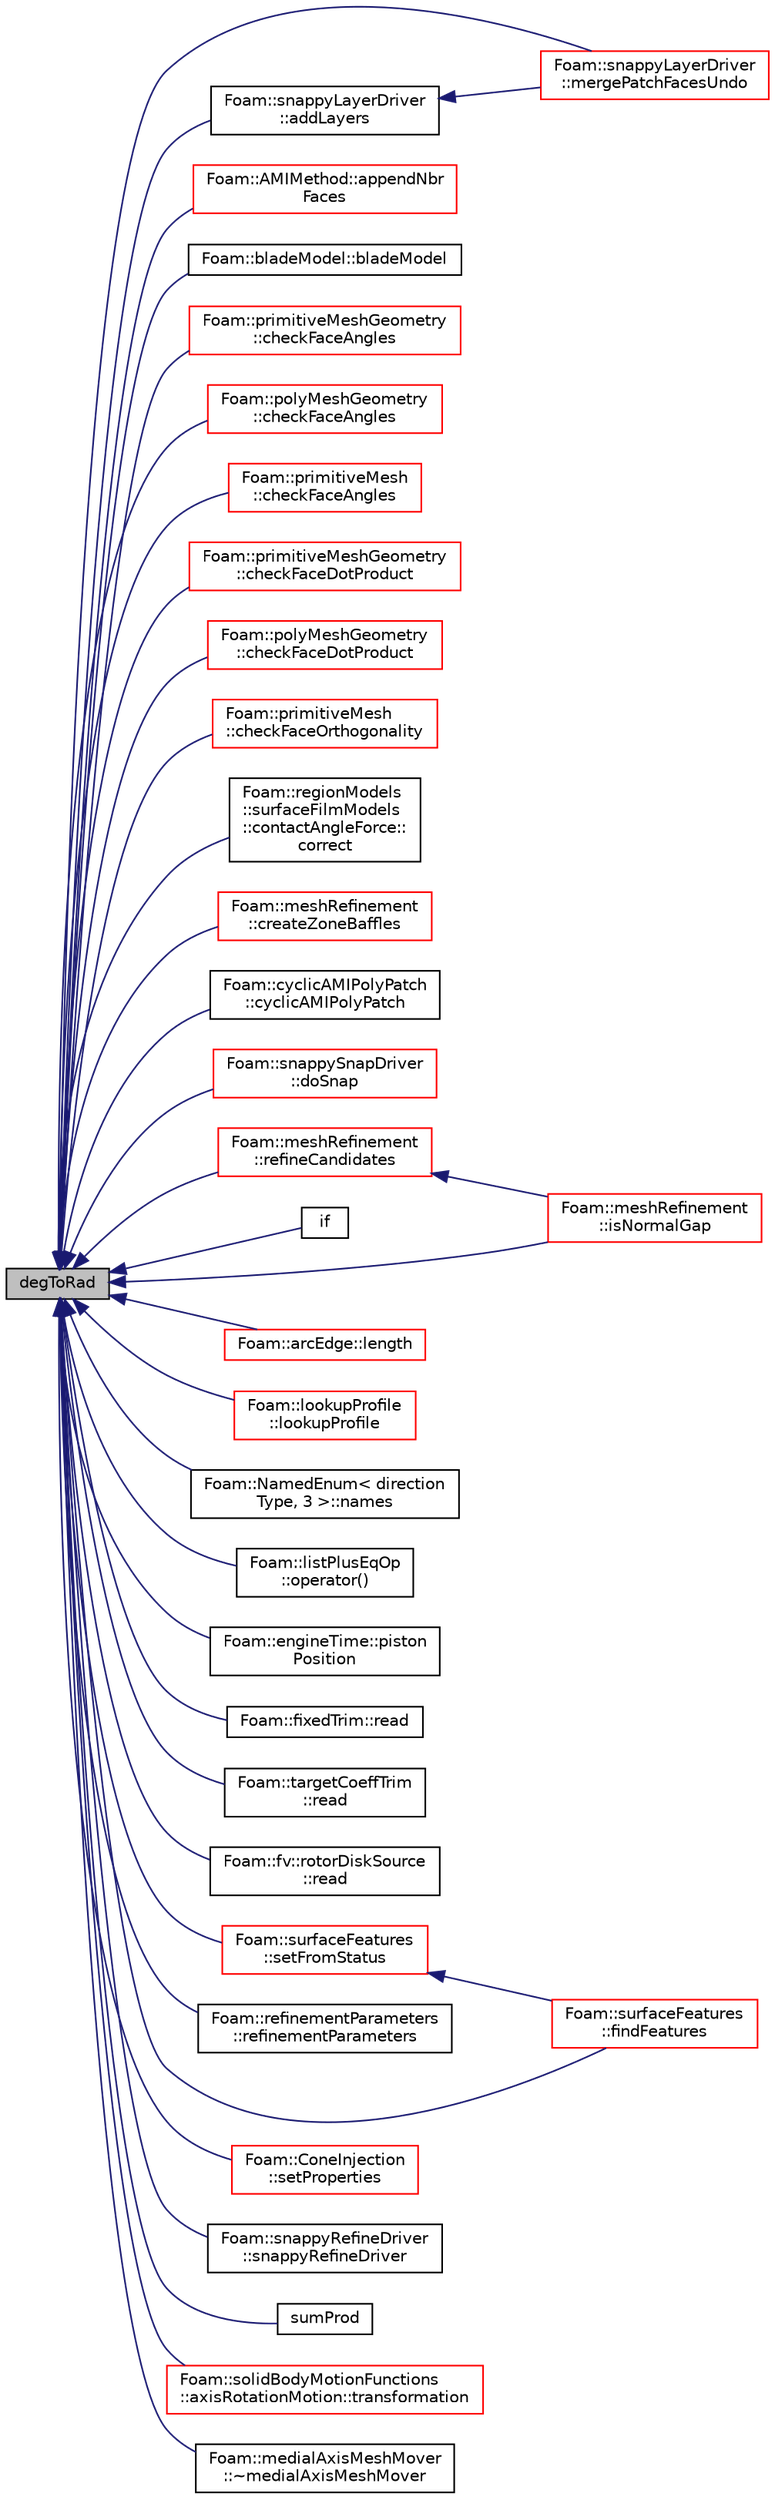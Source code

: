digraph "degToRad"
{
  bgcolor="transparent";
  edge [fontname="Helvetica",fontsize="10",labelfontname="Helvetica",labelfontsize="10"];
  node [fontname="Helvetica",fontsize="10",shape=record];
  rankdir="LR";
  Node99149 [label="degToRad",height=0.2,width=0.4,color="black", fillcolor="grey75", style="filled", fontcolor="black"];
  Node99149 -> Node99150 [dir="back",color="midnightblue",fontsize="10",style="solid",fontname="Helvetica"];
  Node99150 [label="Foam::snappyLayerDriver\l::addLayers",height=0.2,width=0.4,color="black",URL="$a25909.html#a2654851d1ffedc26e8ff1424f7097ba6",tooltip="Add cell layers. "];
  Node99150 -> Node99151 [dir="back",color="midnightblue",fontsize="10",style="solid",fontname="Helvetica"];
  Node99151 [label="Foam::snappyLayerDriver\l::mergePatchFacesUndo",height=0.2,width=0.4,color="red",URL="$a25909.html#a84ecedbf634ce64d783a6ebf25a2efec",tooltip="Merge patch faces on same cell. "];
  Node99149 -> Node99153 [dir="back",color="midnightblue",fontsize="10",style="solid",fontname="Helvetica"];
  Node99153 [label="Foam::AMIMethod::appendNbr\lFaces",height=0.2,width=0.4,color="red",URL="$a26001.html#a37b2024c8a78995365e7874c331fa993",tooltip="Add faces neighbouring facei to the ID list. "];
  Node99149 -> Node99156 [dir="back",color="midnightblue",fontsize="10",style="solid",fontname="Helvetica"];
  Node99156 [label="Foam::bladeModel::bladeModel",height=0.2,width=0.4,color="black",URL="$a24609.html#ad76aaa89a464944047ede7ef53c29579",tooltip="Constructor. "];
  Node99149 -> Node99157 [dir="back",color="midnightblue",fontsize="10",style="solid",fontname="Helvetica"];
  Node99157 [label="Foam::primitiveMeshGeometry\l::checkFaceAngles",height=0.2,width=0.4,color="red",URL="$a26277.html#a1e53fa2de621f051c1777b67d71e354c"];
  Node99149 -> Node99167 [dir="back",color="midnightblue",fontsize="10",style="solid",fontname="Helvetica"];
  Node99167 [label="Foam::polyMeshGeometry\l::checkFaceAngles",height=0.2,width=0.4,color="red",URL="$a22309.html#a54a9bc2a85ca197cef7b133c51ec94b4",tooltip="See primitiveMesh. "];
  Node99149 -> Node99193 [dir="back",color="midnightblue",fontsize="10",style="solid",fontname="Helvetica"];
  Node99193 [label="Foam::primitiveMesh\l::checkFaceAngles",height=0.2,width=0.4,color="red",URL="$a28685.html#a7c84c2f5ca3ec2f1703f5b19adec5096",tooltip="Check face angles. "];
  Node99149 -> Node99161 [dir="back",color="midnightblue",fontsize="10",style="solid",fontname="Helvetica"];
  Node99161 [label="Foam::primitiveMeshGeometry\l::checkFaceDotProduct",height=0.2,width=0.4,color="red",URL="$a26277.html#abe689b0ea95babc2086677dec53f57f2"];
  Node99149 -> Node99174 [dir="back",color="midnightblue",fontsize="10",style="solid",fontname="Helvetica"];
  Node99174 [label="Foam::polyMeshGeometry\l::checkFaceDotProduct",height=0.2,width=0.4,color="red",URL="$a22309.html#a5014e575335db939bc66eb2fe32ac48f",tooltip="See primitiveMesh. "];
  Node99149 -> Node99243 [dir="back",color="midnightblue",fontsize="10",style="solid",fontname="Helvetica"];
  Node99243 [label="Foam::primitiveMesh\l::checkFaceOrthogonality",height=0.2,width=0.4,color="red",URL="$a28685.html#a0178c6dd85f4f59b812cb200aec5c065",tooltip="Check for non-orthogonality. "];
  Node99149 -> Node99259 [dir="back",color="midnightblue",fontsize="10",style="solid",fontname="Helvetica"];
  Node99259 [label="Foam::regionModels\l::surfaceFilmModels\l::contactAngleForce::\lcorrect",height=0.2,width=0.4,color="black",URL="$a30153.html#ae8286cb1594f9b26a1c5291173459307",tooltip="Correct. "];
  Node99149 -> Node99205 [dir="back",color="midnightblue",fontsize="10",style="solid",fontname="Helvetica"];
  Node99205 [label="Foam::meshRefinement\l::createZoneBaffles",height=0.2,width=0.4,color="red",URL="$a25857.html#a79af0bcc267d8fda8b3f4e683cac915b",tooltip="Create baffles for faces straddling zoned surfaces. Return. "];
  Node99149 -> Node99260 [dir="back",color="midnightblue",fontsize="10",style="solid",fontname="Helvetica"];
  Node99260 [label="Foam::cyclicAMIPolyPatch\l::cyclicAMIPolyPatch",height=0.2,width=0.4,color="black",URL="$a26077.html#aea789b13addb63ac3e355b5796829da8",tooltip="Construct from dictionary. "];
  Node99149 -> Node99261 [dir="back",color="midnightblue",fontsize="10",style="solid",fontname="Helvetica"];
  Node99261 [label="Foam::snappySnapDriver\l::doSnap",height=0.2,width=0.4,color="red",URL="$a25921.html#adf0870a8be4483ecdb73b26b20d027ee"];
  Node99149 -> Node99273 [dir="back",color="midnightblue",fontsize="10",style="solid",fontname="Helvetica"];
  Node99273 [label="Foam::surfaceFeatures\l::findFeatures",height=0.2,width=0.4,color="red",URL="$a26645.html#a104ad1549afa89b0b6ae590fda99816a",tooltip="Find feature edges using provided included angle. "];
  Node99149 -> Node99278 [dir="back",color="midnightblue",fontsize="10",style="solid",fontname="Helvetica"];
  Node99278 [label="if",height=0.2,width=0.4,color="black",URL="$a18335.html#ad0f5714c80a40fa804039f31f12ea6ad"];
  Node99149 -> Node99279 [dir="back",color="midnightblue",fontsize="10",style="solid",fontname="Helvetica"];
  Node99279 [label="Foam::meshRefinement\l::isNormalGap",height=0.2,width=0.4,color="red",URL="$a25857.html#af365c9ae7eac2dfa4704132b0468a65b",tooltip="Is local topology a small gap normal to the test vector. "];
  Node99149 -> Node99281 [dir="back",color="midnightblue",fontsize="10",style="solid",fontname="Helvetica"];
  Node99281 [label="Foam::arcEdge::length",height=0.2,width=0.4,color="red",URL="$a25753.html#a08c669bec49d28e13e0c1b6fb7f0ba90",tooltip="Return the length of the curve. "];
  Node99149 -> Node99283 [dir="back",color="midnightblue",fontsize="10",style="solid",fontname="Helvetica"];
  Node99283 [label="Foam::lookupProfile\l::lookupProfile",height=0.2,width=0.4,color="red",URL="$a24613.html#a6f7921c2a8451fb5d1588727f0cf8551",tooltip="Constructor. "];
  Node99149 -> Node99151 [dir="back",color="midnightblue",fontsize="10",style="solid",fontname="Helvetica"];
  Node99149 -> Node99285 [dir="back",color="midnightblue",fontsize="10",style="solid",fontname="Helvetica"];
  Node99285 [label="Foam::NamedEnum\< direction\lType, 3 \>::names",height=0.2,width=0.4,color="black",URL="$a27113.html#a7350da3a0edd92cd11e6c479c9967dc8"];
  Node99149 -> Node99286 [dir="back",color="midnightblue",fontsize="10",style="solid",fontname="Helvetica"];
  Node99286 [label="Foam::listPlusEqOp\l::operator()",height=0.2,width=0.4,color="black",URL="$a25925.html#a2bca5855a51bffee2f0fe2aacc4aba10"];
  Node99149 -> Node99287 [dir="back",color="midnightblue",fontsize="10",style="solid",fontname="Helvetica"];
  Node99287 [label="Foam::engineTime::piston\lPosition",height=0.2,width=0.4,color="black",URL="$a22585.html#a5a532d33e1c7e06dd0c20097483625ab",tooltip="Calculate the piston position from the engine geometry. "];
  Node99149 -> Node99288 [dir="back",color="midnightblue",fontsize="10",style="solid",fontname="Helvetica"];
  Node99288 [label="Foam::fixedTrim::read",height=0.2,width=0.4,color="black",URL="$a24637.html#a428788b96f9f592ba1fa5b37c25ac749",tooltip="Read. "];
  Node99149 -> Node99289 [dir="back",color="midnightblue",fontsize="10",style="solid",fontname="Helvetica"];
  Node99289 [label="Foam::targetCoeffTrim\l::read",height=0.2,width=0.4,color="black",URL="$a24641.html#a428788b96f9f592ba1fa5b37c25ac749",tooltip="Read. "];
  Node99149 -> Node99290 [dir="back",color="midnightblue",fontsize="10",style="solid",fontname="Helvetica"];
  Node99290 [label="Foam::fv::rotorDiskSource\l::read",height=0.2,width=0.4,color="black",URL="$a24629.html#a6ce0c64db98eb6144d363dbfc86104eb",tooltip="Read source dictionary. "];
  Node99149 -> Node99291 [dir="back",color="midnightblue",fontsize="10",style="solid",fontname="Helvetica"];
  Node99291 [label="Foam::meshRefinement\l::refineCandidates",height=0.2,width=0.4,color="red",URL="$a25857.html#ae450c73ceb3bc0a2918dd8557aedefb7",tooltip="Calculate list of cells to refine. "];
  Node99291 -> Node99279 [dir="back",color="midnightblue",fontsize="10",style="solid",fontname="Helvetica"];
  Node99149 -> Node99292 [dir="back",color="midnightblue",fontsize="10",style="solid",fontname="Helvetica"];
  Node99292 [label="Foam::refinementParameters\l::refinementParameters",height=0.2,width=0.4,color="black",URL="$a25901.html#a034a6c727dd370424501b580ebf0ddc7",tooltip="Construct from dictionary - new syntax. "];
  Node99149 -> Node99293 [dir="back",color="midnightblue",fontsize="10",style="solid",fontname="Helvetica"];
  Node99293 [label="Foam::surfaceFeatures\l::setFromStatus",height=0.2,width=0.4,color="red",URL="$a26645.html#a3ec4130a2f02e6be2ba97774910eb125",tooltip="Set from status per edge. "];
  Node99293 -> Node99273 [dir="back",color="midnightblue",fontsize="10",style="solid",fontname="Helvetica"];
  Node99149 -> Node99297 [dir="back",color="midnightblue",fontsize="10",style="solid",fontname="Helvetica"];
  Node99297 [label="Foam::ConeInjection\l::setProperties",height=0.2,width=0.4,color="red",URL="$a25181.html#a9c29fb14e9bea94ae75c185efe894b00",tooltip="Set the parcel properties. "];
  Node99149 -> Node99303 [dir="back",color="midnightblue",fontsize="10",style="solid",fontname="Helvetica"];
  Node99303 [label="Foam::snappyRefineDriver\l::snappyRefineDriver",height=0.2,width=0.4,color="black",URL="$a25917.html#a5675da79b1a5d194aa113611d3b9e024",tooltip="Construct from components. "];
  Node99149 -> Node99304 [dir="back",color="midnightblue",fontsize="10",style="solid",fontname="Helvetica"];
  Node99304 [label="sumProd",height=0.2,width=0.4,color="black",URL="$a21851.html#a5b480f6156c25bef4de87d86094e87ea"];
  Node99149 -> Node99305 [dir="back",color="midnightblue",fontsize="10",style="solid",fontname="Helvetica"];
  Node99305 [label="Foam::solidBodyMotionFunctions\l::axisRotationMotion::transformation",height=0.2,width=0.4,color="red",URL="$a22121.html#aa399caab3cd107de02ea674d7d25ed72",tooltip="Return the solid-body motion transformation septernion. "];
  Node99149 -> Node99307 [dir="back",color="midnightblue",fontsize="10",style="solid",fontname="Helvetica"];
  Node99307 [label="Foam::medialAxisMeshMover\l::~medialAxisMeshMover",height=0.2,width=0.4,color="black",URL="$a25849.html#a03eb6ed57214533ca9c7282a850b1ea3"];
}
